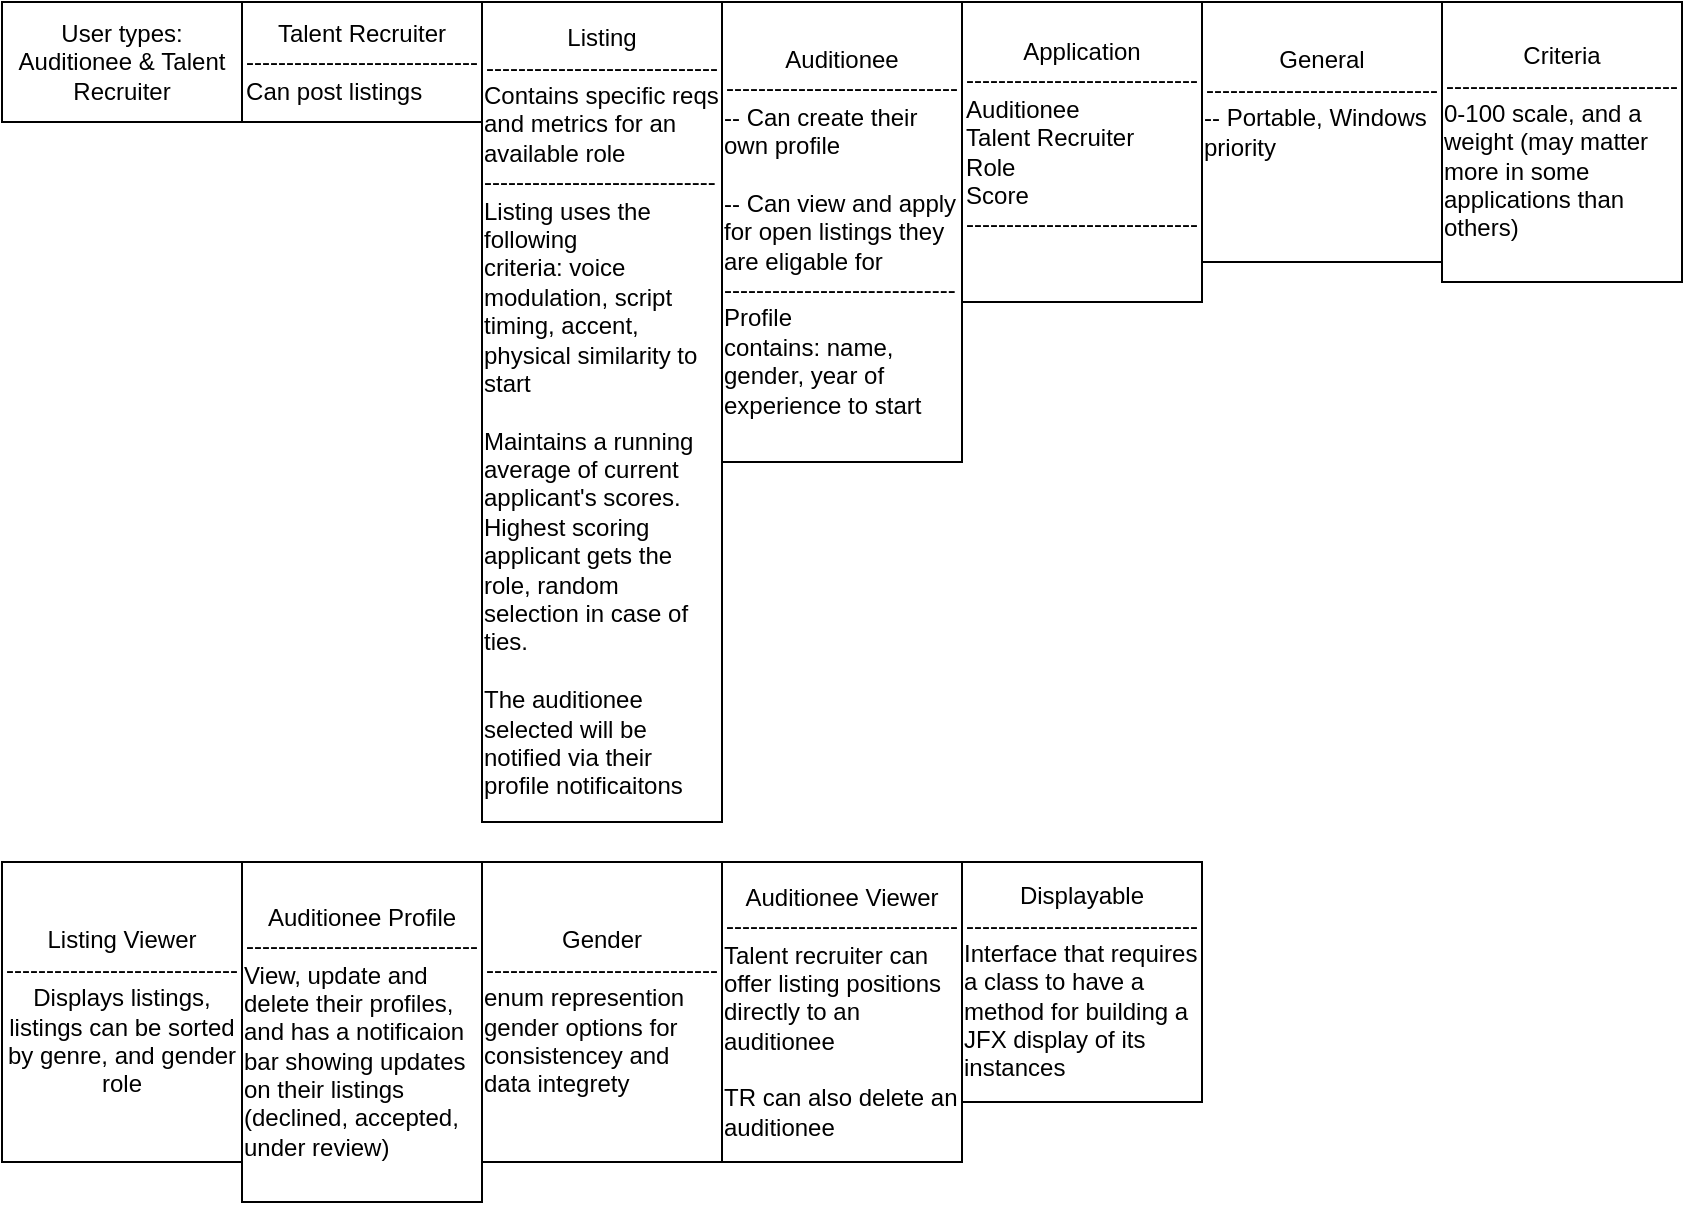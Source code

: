 <mxfile>
    <diagram id="8Fel_0OjmHJxrBrbRgxx" name="Page-1">
        <mxGraphModel dx="832" dy="563" grid="1" gridSize="10" guides="1" tooltips="1" connect="1" arrows="1" fold="1" page="1" pageScale="1" pageWidth="850" pageHeight="1100" math="0" shadow="0">
            <root>
                <mxCell id="0"/>
                <mxCell id="1" parent="0"/>
                <mxCell id="2" value="User types:&lt;br&gt;Auditionee &amp;amp;&amp;nbsp;Talent&lt;br/&gt;Recruiter" style="whiteSpace=wrap;html=1;" parent="1" vertex="1">
                    <mxGeometry width="120" height="60" as="geometry"/>
                </mxCell>
                <mxCell id="3" value="Talent Recruiter&lt;br&gt;-----------------------------&lt;br&gt;&lt;div style=&quot;text-align: left;&quot;&gt;Can post listings&lt;/div&gt;" style="whiteSpace=wrap;html=1;" parent="1" vertex="1">
                    <mxGeometry x="120" width="120" height="60" as="geometry"/>
                </mxCell>
                <mxCell id="4" value="Listing&lt;br&gt;-----------------------------&lt;br&gt;&lt;div style=&quot;text-align: left;&quot;&gt;Contains specific reqs and metrics for an available role&lt;/div&gt;&lt;div style=&quot;text-align: left;&quot;&gt;-----------------------------&lt;/div&gt;&lt;div style=&quot;text-align: left;&quot;&gt;Listing uses the following criteria:&amp;nbsp;voice&lt;br&gt;modulation, script timing, accent, physical similarity to start&lt;/div&gt;&lt;div style=&quot;text-align: left;&quot;&gt;&lt;br&gt;&lt;/div&gt;&lt;div style=&quot;text-align: left;&quot;&gt;Maintains a running average of current applicant's scores. Highest scoring applicant gets the role, random selection in case of ties.&lt;/div&gt;&lt;div style=&quot;text-align: left;&quot;&gt;&lt;br&gt;&lt;/div&gt;&lt;div style=&quot;text-align: left;&quot;&gt;The auditionee selected will be notified via their profile notificaitons&lt;/div&gt;" style="whiteSpace=wrap;html=1;" parent="1" vertex="1">
                    <mxGeometry x="240" width="120" height="410" as="geometry"/>
                </mxCell>
                <mxCell id="5" value="Auditionee&lt;br&gt;-----------------------------&lt;br&gt;&lt;div style=&quot;text-align: left;&quot;&gt;-- Can create their own profile&lt;/div&gt;&lt;div style=&quot;text-align: left;&quot;&gt;&lt;br&gt;&lt;/div&gt;&lt;div style=&quot;text-align: left;&quot;&gt;-- Can view and apply for open listings they are eligable for&lt;/div&gt;&lt;div style=&quot;text-align: left;&quot;&gt;-----------------------------&lt;/div&gt;&lt;div style=&quot;text-align: left;&quot;&gt;Profile contains:&amp;nbsp;name, gender, year of experience to start&lt;br&gt;&lt;/div&gt;" style="whiteSpace=wrap;html=1;" parent="1" vertex="1">
                    <mxGeometry x="360" width="120" height="230" as="geometry"/>
                </mxCell>
                <mxCell id="6" value="Application&lt;br&gt;-----------------------------&lt;br&gt;&lt;div style=&quot;text-align: left;&quot;&gt;Auditionee&lt;/div&gt;&lt;div style=&quot;text-align: left;&quot;&gt;Talent Recruiter&amp;nbsp;&lt;/div&gt;&lt;div style=&quot;text-align: left;&quot;&gt;Role&lt;/div&gt;&lt;div style=&quot;text-align: left;&quot;&gt;Score&lt;/div&gt;&lt;div style=&quot;text-align: left;&quot;&gt;-----------------------------&lt;/div&gt;&lt;div style=&quot;text-align: left;&quot;&gt;&lt;br&gt;&lt;/div&gt;" style="whiteSpace=wrap;html=1;" parent="1" vertex="1">
                    <mxGeometry x="480" width="120" height="150" as="geometry"/>
                </mxCell>
                <mxCell id="7" value="General&lt;br&gt;-----------------------------&lt;br&gt;&lt;div style=&quot;text-align: left;&quot;&gt;-- Portable, Windows priority&lt;/div&gt;&lt;div style=&quot;text-align: left;&quot;&gt;&lt;br&gt;&lt;/div&gt;&lt;div style=&quot;text-align: left;&quot;&gt;&lt;br&gt;&lt;/div&gt;" style="whiteSpace=wrap;html=1;" parent="1" vertex="1">
                    <mxGeometry x="600" width="120" height="130" as="geometry"/>
                </mxCell>
                <mxCell id="8" value="Criteria&lt;br&gt;-----------------------------&lt;br&gt;&lt;div style=&quot;text-align: left;&quot;&gt;0-100 scale, and a weight (may matter more in some applications than others)&lt;/div&gt;" style="whiteSpace=wrap;html=1;" parent="1" vertex="1">
                    <mxGeometry x="720" width="120" height="140" as="geometry"/>
                </mxCell>
                <mxCell id="9" value="Listing Viewer&lt;br&gt;-----------------------------&lt;br&gt;Displays listings, listings can be sorted by genre, and gender role" style="whiteSpace=wrap;html=1;" parent="1" vertex="1">
                    <mxGeometry y="430" width="120" height="150" as="geometry"/>
                </mxCell>
                <mxCell id="10" value="Auditionee Profile&lt;br&gt;-----------------------------&lt;br&gt;&lt;div style=&quot;text-align: left;&quot;&gt;View, update and delete their profiles, and has a notificaion bar showing updates on their listings (declined, accepted, under review)&lt;/div&gt;" style="whiteSpace=wrap;html=1;" parent="1" vertex="1">
                    <mxGeometry x="120" y="430" width="120" height="170" as="geometry"/>
                </mxCell>
                <mxCell id="11" value="Gender&lt;br&gt;-----------------------------&lt;br&gt;&lt;div style=&quot;text-align: left;&quot;&gt;enum represention gender options for consistencey and data integrety&lt;/div&gt;" style="whiteSpace=wrap;html=1;" vertex="1" parent="1">
                    <mxGeometry x="240" y="430" width="120" height="150" as="geometry"/>
                </mxCell>
                <mxCell id="12" value="Auditionee Viewer&lt;br&gt;-----------------------------&lt;br&gt;&lt;div style=&quot;text-align: left;&quot;&gt;Talent recruiter can offer listing positions directly to an auditionee&lt;/div&gt;&lt;div style=&quot;text-align: left;&quot;&gt;&lt;br&gt;&lt;/div&gt;&lt;div style=&quot;text-align: left;&quot;&gt;TR can also delete an auditionee&lt;/div&gt;" style="whiteSpace=wrap;html=1;" vertex="1" parent="1">
                    <mxGeometry x="360" y="430" width="120" height="150" as="geometry"/>
                </mxCell>
                <mxCell id="13" value="Displayable&lt;br&gt;-----------------------------&lt;br&gt;&lt;div style=&quot;text-align: left;&quot;&gt;Interface that requires a class to have a method for building a JFX display of its instances&lt;/div&gt;" style="whiteSpace=wrap;html=1;" vertex="1" parent="1">
                    <mxGeometry x="480" y="430" width="120" height="120" as="geometry"/>
                </mxCell>
            </root>
        </mxGraphModel>
    </diagram>
</mxfile>